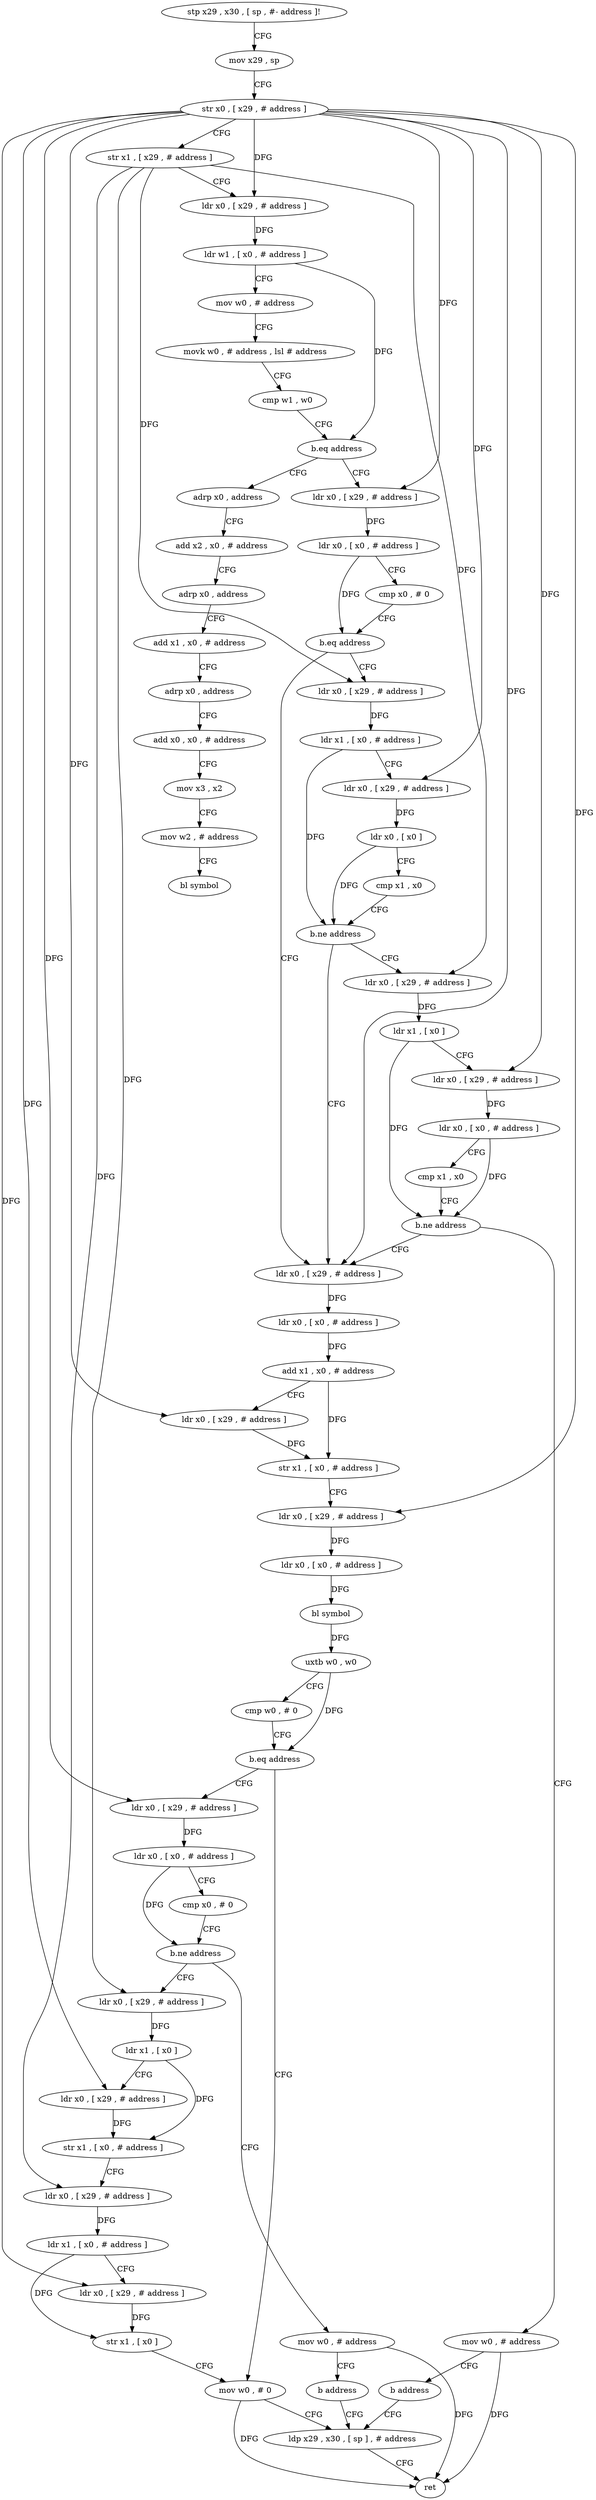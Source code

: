 digraph "func" {
"4522908" [label = "stp x29 , x30 , [ sp , #- address ]!" ]
"4522912" [label = "mov x29 , sp" ]
"4522916" [label = "str x0 , [ x29 , # address ]" ]
"4522920" [label = "str x1 , [ x29 , # address ]" ]
"4522924" [label = "ldr x0 , [ x29 , # address ]" ]
"4522928" [label = "ldr w1 , [ x0 , # address ]" ]
"4522932" [label = "mov w0 , # address" ]
"4522936" [label = "movk w0 , # address , lsl # address" ]
"4522940" [label = "cmp w1 , w0" ]
"4522944" [label = "b.eq address" ]
"4522984" [label = "ldr x0 , [ x29 , # address ]" ]
"4522948" [label = "adrp x0 , address" ]
"4522988" [label = "ldr x0 , [ x0 , # address ]" ]
"4522992" [label = "cmp x0 , # 0" ]
"4522996" [label = "b.eq address" ]
"4523056" [label = "ldr x0 , [ x29 , # address ]" ]
"4523000" [label = "ldr x0 , [ x29 , # address ]" ]
"4522952" [label = "add x2 , x0 , # address" ]
"4522956" [label = "adrp x0 , address" ]
"4522960" [label = "add x1 , x0 , # address" ]
"4522964" [label = "adrp x0 , address" ]
"4522968" [label = "add x0 , x0 , # address" ]
"4522972" [label = "mov x3 , x2" ]
"4522976" [label = "mov w2 , # address" ]
"4522980" [label = "bl symbol" ]
"4523060" [label = "ldr x0 , [ x0 , # address ]" ]
"4523064" [label = "add x1 , x0 , # address" ]
"4523068" [label = "ldr x0 , [ x29 , # address ]" ]
"4523072" [label = "str x1 , [ x0 , # address ]" ]
"4523076" [label = "ldr x0 , [ x29 , # address ]" ]
"4523080" [label = "ldr x0 , [ x0 , # address ]" ]
"4523084" [label = "bl symbol" ]
"4523088" [label = "uxtb w0 , w0" ]
"4523092" [label = "cmp w0 , # 0" ]
"4523096" [label = "b.eq address" ]
"4523156" [label = "mov w0 , # 0" ]
"4523100" [label = "ldr x0 , [ x29 , # address ]" ]
"4523004" [label = "ldr x1 , [ x0 , # address ]" ]
"4523008" [label = "ldr x0 , [ x29 , # address ]" ]
"4523012" [label = "ldr x0 , [ x0 ]" ]
"4523016" [label = "cmp x1 , x0" ]
"4523020" [label = "b.ne address" ]
"4523024" [label = "ldr x0 , [ x29 , # address ]" ]
"4523160" [label = "ldp x29 , x30 , [ sp ] , # address" ]
"4523104" [label = "ldr x0 , [ x0 , # address ]" ]
"4523108" [label = "cmp x0 , # 0" ]
"4523112" [label = "b.ne address" ]
"4523124" [label = "ldr x0 , [ x29 , # address ]" ]
"4523116" [label = "mov w0 , # address" ]
"4523028" [label = "ldr x1 , [ x0 ]" ]
"4523032" [label = "ldr x0 , [ x29 , # address ]" ]
"4523036" [label = "ldr x0 , [ x0 , # address ]" ]
"4523040" [label = "cmp x1 , x0" ]
"4523044" [label = "b.ne address" ]
"4523048" [label = "mov w0 , # address" ]
"4523128" [label = "ldr x1 , [ x0 ]" ]
"4523132" [label = "ldr x0 , [ x29 , # address ]" ]
"4523136" [label = "str x1 , [ x0 , # address ]" ]
"4523140" [label = "ldr x0 , [ x29 , # address ]" ]
"4523144" [label = "ldr x1 , [ x0 , # address ]" ]
"4523148" [label = "ldr x0 , [ x29 , # address ]" ]
"4523152" [label = "str x1 , [ x0 ]" ]
"4523120" [label = "b address" ]
"4523052" [label = "b address" ]
"4523164" [label = "ret" ]
"4522908" -> "4522912" [ label = "CFG" ]
"4522912" -> "4522916" [ label = "CFG" ]
"4522916" -> "4522920" [ label = "CFG" ]
"4522916" -> "4522924" [ label = "DFG" ]
"4522916" -> "4522984" [ label = "DFG" ]
"4522916" -> "4523056" [ label = "DFG" ]
"4522916" -> "4523068" [ label = "DFG" ]
"4522916" -> "4523076" [ label = "DFG" ]
"4522916" -> "4523008" [ label = "DFG" ]
"4522916" -> "4523100" [ label = "DFG" ]
"4522916" -> "4523032" [ label = "DFG" ]
"4522916" -> "4523132" [ label = "DFG" ]
"4522916" -> "4523148" [ label = "DFG" ]
"4522920" -> "4522924" [ label = "CFG" ]
"4522920" -> "4523000" [ label = "DFG" ]
"4522920" -> "4523024" [ label = "DFG" ]
"4522920" -> "4523124" [ label = "DFG" ]
"4522920" -> "4523140" [ label = "DFG" ]
"4522924" -> "4522928" [ label = "DFG" ]
"4522928" -> "4522932" [ label = "CFG" ]
"4522928" -> "4522944" [ label = "DFG" ]
"4522932" -> "4522936" [ label = "CFG" ]
"4522936" -> "4522940" [ label = "CFG" ]
"4522940" -> "4522944" [ label = "CFG" ]
"4522944" -> "4522984" [ label = "CFG" ]
"4522944" -> "4522948" [ label = "CFG" ]
"4522984" -> "4522988" [ label = "DFG" ]
"4522948" -> "4522952" [ label = "CFG" ]
"4522988" -> "4522992" [ label = "CFG" ]
"4522988" -> "4522996" [ label = "DFG" ]
"4522992" -> "4522996" [ label = "CFG" ]
"4522996" -> "4523056" [ label = "CFG" ]
"4522996" -> "4523000" [ label = "CFG" ]
"4523056" -> "4523060" [ label = "DFG" ]
"4523000" -> "4523004" [ label = "DFG" ]
"4522952" -> "4522956" [ label = "CFG" ]
"4522956" -> "4522960" [ label = "CFG" ]
"4522960" -> "4522964" [ label = "CFG" ]
"4522964" -> "4522968" [ label = "CFG" ]
"4522968" -> "4522972" [ label = "CFG" ]
"4522972" -> "4522976" [ label = "CFG" ]
"4522976" -> "4522980" [ label = "CFG" ]
"4523060" -> "4523064" [ label = "DFG" ]
"4523064" -> "4523068" [ label = "CFG" ]
"4523064" -> "4523072" [ label = "DFG" ]
"4523068" -> "4523072" [ label = "DFG" ]
"4523072" -> "4523076" [ label = "CFG" ]
"4523076" -> "4523080" [ label = "DFG" ]
"4523080" -> "4523084" [ label = "DFG" ]
"4523084" -> "4523088" [ label = "DFG" ]
"4523088" -> "4523092" [ label = "CFG" ]
"4523088" -> "4523096" [ label = "DFG" ]
"4523092" -> "4523096" [ label = "CFG" ]
"4523096" -> "4523156" [ label = "CFG" ]
"4523096" -> "4523100" [ label = "CFG" ]
"4523156" -> "4523160" [ label = "CFG" ]
"4523156" -> "4523164" [ label = "DFG" ]
"4523100" -> "4523104" [ label = "DFG" ]
"4523004" -> "4523008" [ label = "CFG" ]
"4523004" -> "4523020" [ label = "DFG" ]
"4523008" -> "4523012" [ label = "DFG" ]
"4523012" -> "4523016" [ label = "CFG" ]
"4523012" -> "4523020" [ label = "DFG" ]
"4523016" -> "4523020" [ label = "CFG" ]
"4523020" -> "4523056" [ label = "CFG" ]
"4523020" -> "4523024" [ label = "CFG" ]
"4523024" -> "4523028" [ label = "DFG" ]
"4523160" -> "4523164" [ label = "CFG" ]
"4523104" -> "4523108" [ label = "CFG" ]
"4523104" -> "4523112" [ label = "DFG" ]
"4523108" -> "4523112" [ label = "CFG" ]
"4523112" -> "4523124" [ label = "CFG" ]
"4523112" -> "4523116" [ label = "CFG" ]
"4523124" -> "4523128" [ label = "DFG" ]
"4523116" -> "4523120" [ label = "CFG" ]
"4523116" -> "4523164" [ label = "DFG" ]
"4523028" -> "4523032" [ label = "CFG" ]
"4523028" -> "4523044" [ label = "DFG" ]
"4523032" -> "4523036" [ label = "DFG" ]
"4523036" -> "4523040" [ label = "CFG" ]
"4523036" -> "4523044" [ label = "DFG" ]
"4523040" -> "4523044" [ label = "CFG" ]
"4523044" -> "4523056" [ label = "CFG" ]
"4523044" -> "4523048" [ label = "CFG" ]
"4523048" -> "4523052" [ label = "CFG" ]
"4523048" -> "4523164" [ label = "DFG" ]
"4523128" -> "4523132" [ label = "CFG" ]
"4523128" -> "4523136" [ label = "DFG" ]
"4523132" -> "4523136" [ label = "DFG" ]
"4523136" -> "4523140" [ label = "CFG" ]
"4523140" -> "4523144" [ label = "DFG" ]
"4523144" -> "4523148" [ label = "CFG" ]
"4523144" -> "4523152" [ label = "DFG" ]
"4523148" -> "4523152" [ label = "DFG" ]
"4523152" -> "4523156" [ label = "CFG" ]
"4523120" -> "4523160" [ label = "CFG" ]
"4523052" -> "4523160" [ label = "CFG" ]
}
